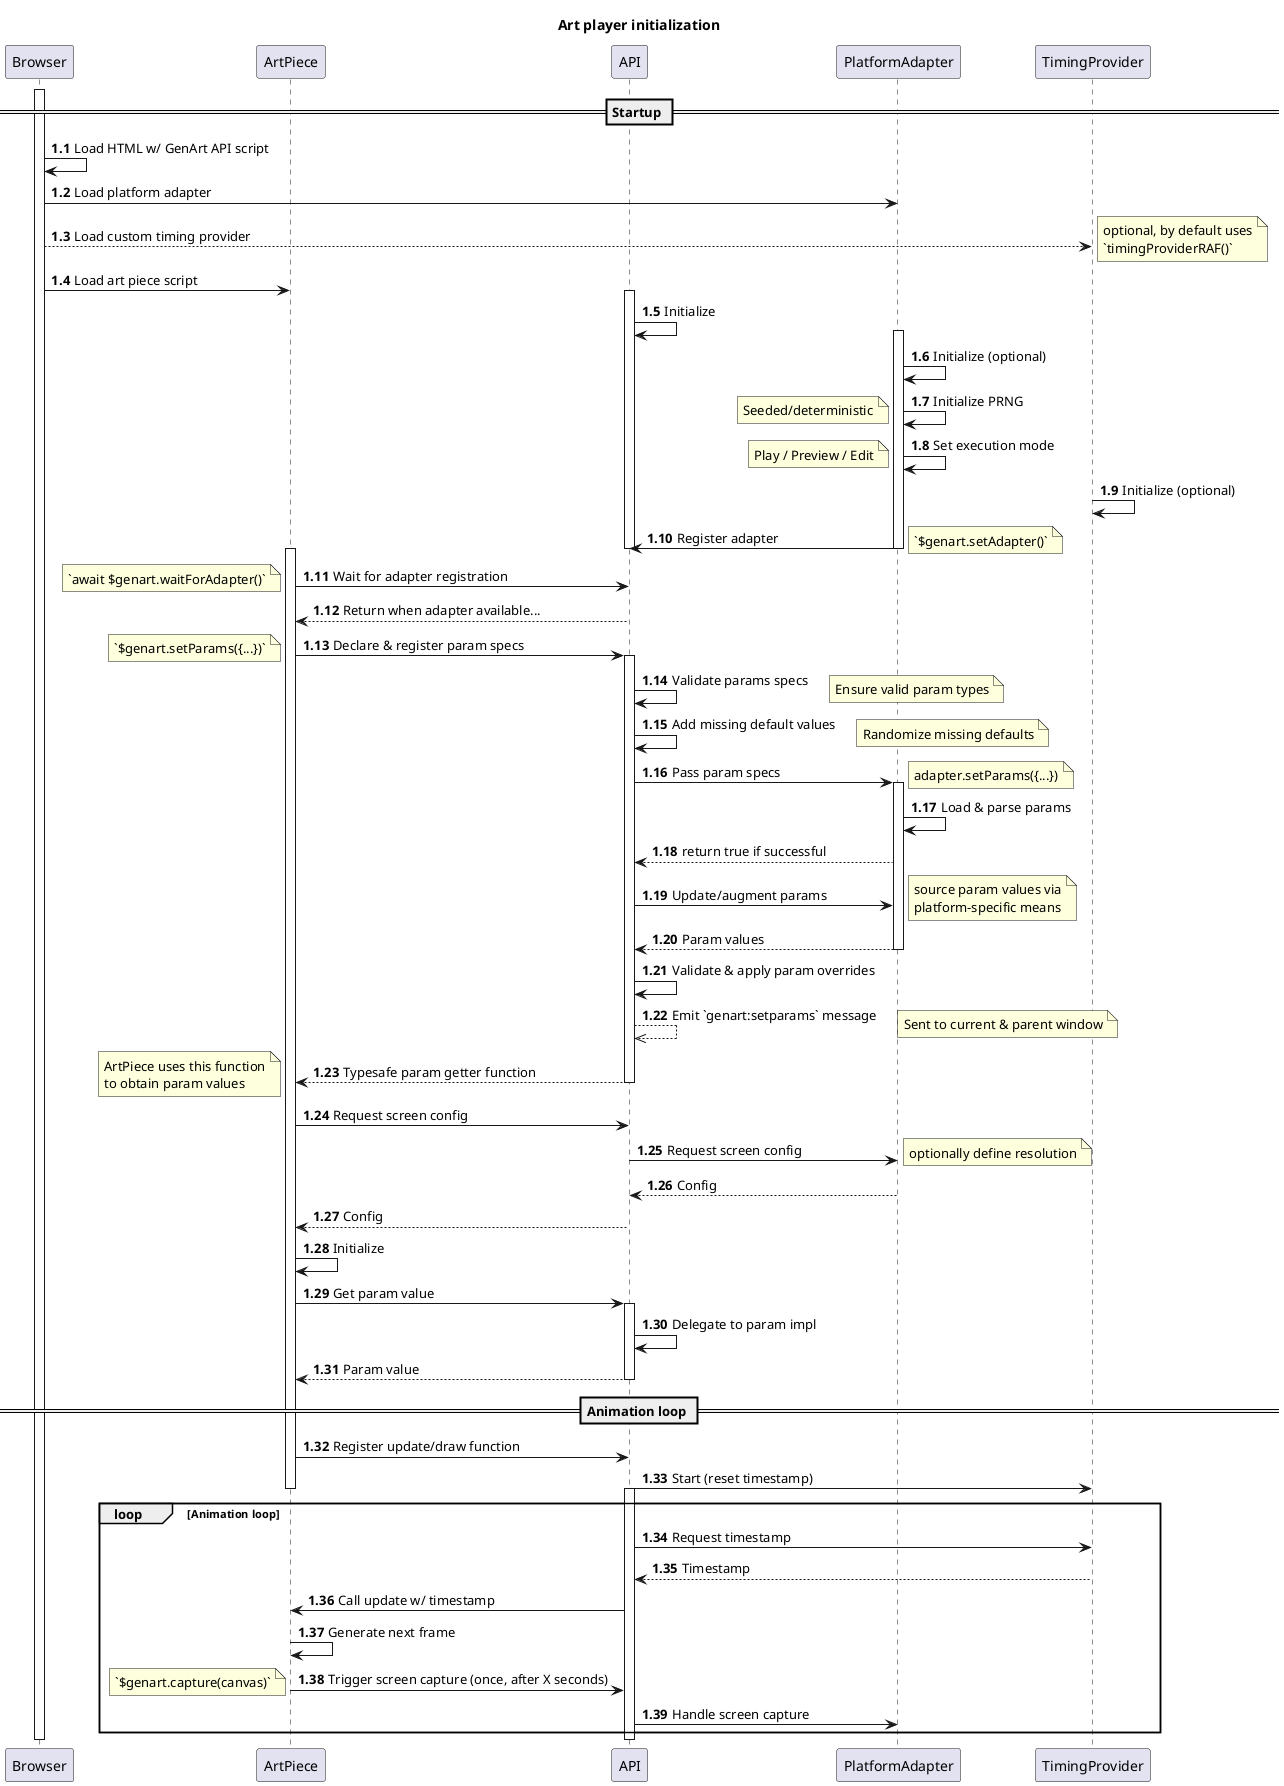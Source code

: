 @startuml
title Art player initialization
autonumber 1.1
skinparam pageMargin 10

participant Browser
participant ArtPiece
participant API
participant PlatformAdapter
participant TimingProvider

activate Browser
	== Startup ==

	Browser -> Browser : Load HTML w/ GenArt API script
	Browser -> PlatformAdapter : Load platform adapter
	Browser --> TimingProvider : Load custom timing provider
	note right
		optional, by default uses
		`timingProviderRAF()`
	end note
	Browser -> ArtPiece : Load art piece script
	activate API
		API -> API : Initialize
		activate PlatformAdapter
		PlatformAdapter -> PlatformAdapter : Initialize (optional)
		PlatformAdapter -> PlatformAdapter : Initialize PRNG
		note left : Seeded/deterministic
		PlatformAdapter -> PlatformAdapter : Set execution mode
		note left : Play / Preview / Edit
		TimingProvider -> TimingProvider : Initialize (optional)
		
		PlatformAdapter -> API : Register adapter
		note right : `$genart.setAdapter()`
		deactivate PlatformAdapter
	deactivate API

	activate ArtPiece
		ArtPiece -> API : Wait for adapter registration
		note left : `await $genart.waitForAdapter()`
		API --> ArtPiece : Return when adapter available...
		ArtPiece -> API : Declare & register param specs
		activate API
			note left
				`$genart.setParams({...})`
			end note
			API -> API : Validate params specs
			note right : Ensure valid param types
			API -> API : Add missing default values
			note right: Randomize missing defaults
			API -> PlatformAdapter : Pass param specs
			note right : adapter.setParams({...})
			activate PlatformAdapter
				PlatformAdapter -> PlatformAdapter : Load & parse params
				PlatformAdapter --> API : return true if successful
				API -> PlatformAdapter : Update/augment params
				note right
					source param values via
					platform-specific means
				end note
				PlatformAdapter --> API : Param values
			deactivate PlatformAdapter

			API -> API : Validate & apply param overrides
			API -->> API : Emit `genart:setparams` message
			note right : Sent to current & parent window
			API --> ArtPiece : Typesafe param getter function
			note left : ArtPiece uses this function\nto obtain param values
		deactivate API

		ArtPiece -> API : Request screen config
		API -> PlatformAdapter : Request screen config
		note right : optionally define resolution
		PlatformAdapter --> API : Config
		API --> ArtPiece : Config
		ArtPiece -> ArtPiece : Initialize
		ArtPiece -> API : Get param value
		activate API
			API -> API : Delegate to param impl
			API --> ArtPiece : Param value
		deactivate API

		== Animation loop ==
		ArtPiece ->	API : Register update/draw function
		API -> TimingProvider : Start (reset timestamp)
	deactivate ArtPiece

	activate API
		loop Animation loop
			API -> TimingProvider : Request timestamp
			TimingProvider --> API : Timestamp
			API -> ArtPiece : Call update w/ timestamp
			ArtPiece -> ArtPiece : Generate next frame
			ArtPiece -> API : Trigger screen capture (once, after X seconds)
			note left: `$genart.capture(canvas)`
			API -> PlatformAdapter : Handle screen capture
		end
	deactivate API

deactivate Browser

@enduml